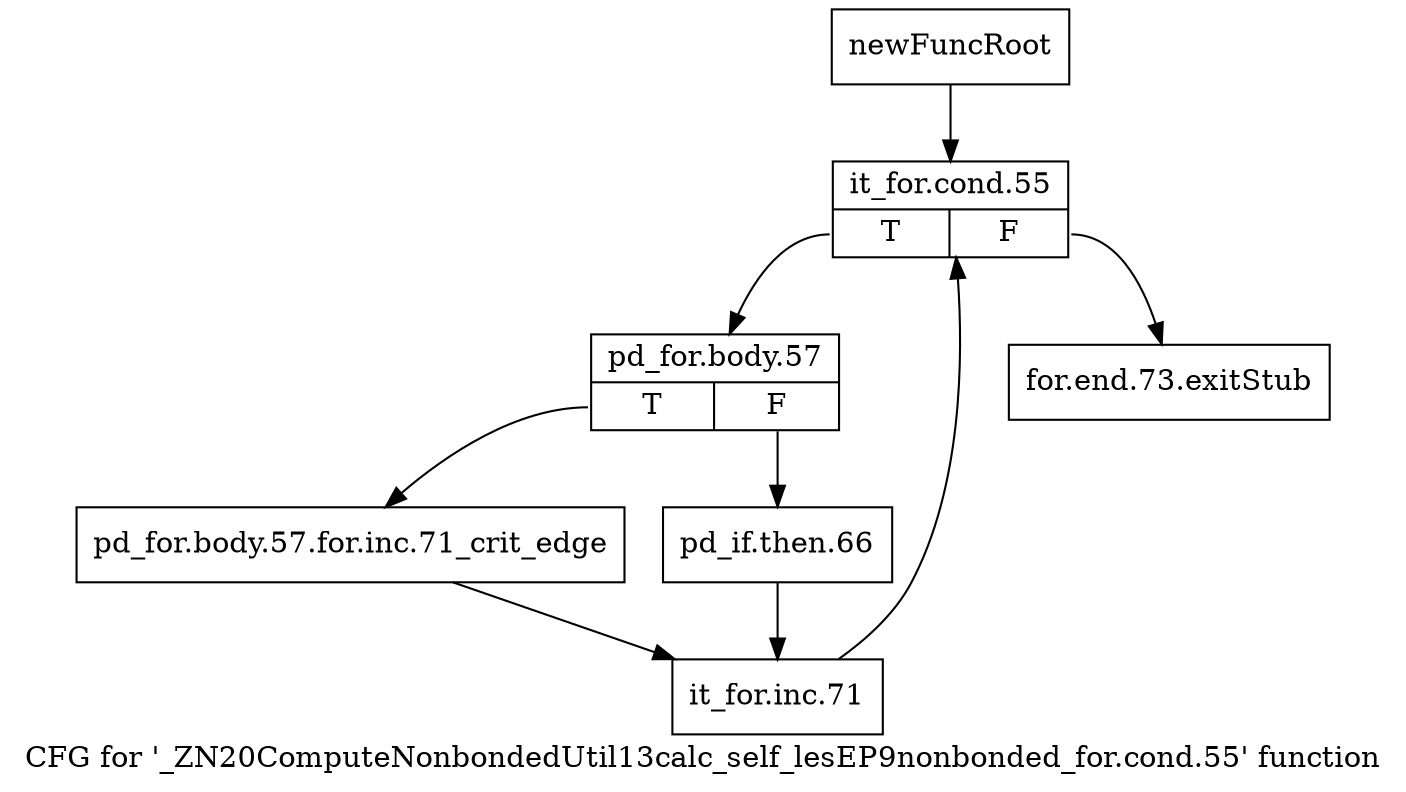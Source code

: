digraph "CFG for '_ZN20ComputeNonbondedUtil13calc_self_lesEP9nonbonded_for.cond.55' function" {
	label="CFG for '_ZN20ComputeNonbondedUtil13calc_self_lesEP9nonbonded_for.cond.55' function";

	Node0x1f14ec0 [shape=record,label="{newFuncRoot}"];
	Node0x1f14ec0 -> Node0x1f14f60;
	Node0x1f14f10 [shape=record,label="{for.end.73.exitStub}"];
	Node0x1f14f60 [shape=record,label="{it_for.cond.55|{<s0>T|<s1>F}}"];
	Node0x1f14f60:s0 -> Node0x1f14fb0;
	Node0x1f14f60:s1 -> Node0x1f14f10;
	Node0x1f14fb0 [shape=record,label="{pd_for.body.57|{<s0>T|<s1>F}}"];
	Node0x1f14fb0:s0 -> Node0x1f15050;
	Node0x1f14fb0:s1 -> Node0x1f15000;
	Node0x1f15000 [shape=record,label="{pd_if.then.66}"];
	Node0x1f15000 -> Node0x1e61a30;
	Node0x1f15050 [shape=record,label="{pd_for.body.57.for.inc.71_crit_edge}"];
	Node0x1f15050 -> Node0x1e61a30;
	Node0x1e61a30 [shape=record,label="{it_for.inc.71}"];
	Node0x1e61a30 -> Node0x1f14f60;
}
